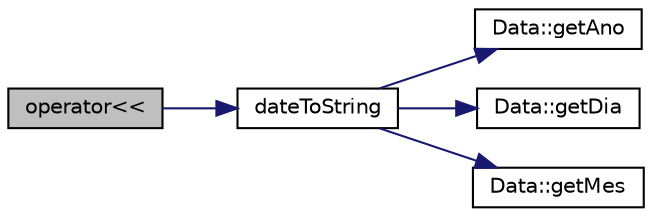 digraph "operator&lt;&lt;"
{
  edge [fontname="Helvetica",fontsize="10",labelfontname="Helvetica",labelfontsize="10"];
  node [fontname="Helvetica",fontsize="10",shape=record];
  rankdir="LR";
  Node0 [label="operator\<\<",height=0.2,width=0.4,color="black", fillcolor="grey75", style="filled", fontcolor="black"];
  Node0 -> Node1 [color="midnightblue",fontsize="10",style="solid",fontname="Helvetica"];
  Node1 [label="dateToString",height=0.2,width=0.4,color="black", fillcolor="white", style="filled",URL="$data_util_8cpp.html#a1bc609409ec89406cadf7a4f1a6e61e8",tooltip="converte uma data para string "];
  Node1 -> Node2 [color="midnightblue",fontsize="10",style="solid",fontname="Helvetica"];
  Node2 [label="Data::getAno",height=0.2,width=0.4,color="black", fillcolor="white", style="filled",URL="$class_data.html#a7d2fdbe9b9944becc3386b266d65bc4d"];
  Node1 -> Node3 [color="midnightblue",fontsize="10",style="solid",fontname="Helvetica"];
  Node3 [label="Data::getDia",height=0.2,width=0.4,color="black", fillcolor="white", style="filled",URL="$class_data.html#a72d6bfb5a3bc9a8acb1d9df70de822b7"];
  Node1 -> Node4 [color="midnightblue",fontsize="10",style="solid",fontname="Helvetica"];
  Node4 [label="Data::getMes",height=0.2,width=0.4,color="black", fillcolor="white", style="filled",URL="$class_data.html#ad8a045c146f1a6fdda7a276847e147bf"];
}
